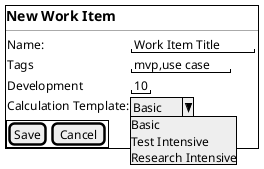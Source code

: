@startsalt " New Work Item"

    {+
        == New Work Item
        ---
            {
                Name: | "Work Item Title"
                Tags | "mvp,use case"
                Development | "10"
                Calculation Template: | ^Basic ^Basic ^Test Intensive ^Research Intensive^
            }
            {+
                [Save] | [Cancel]
            }
    }
@endsalt
